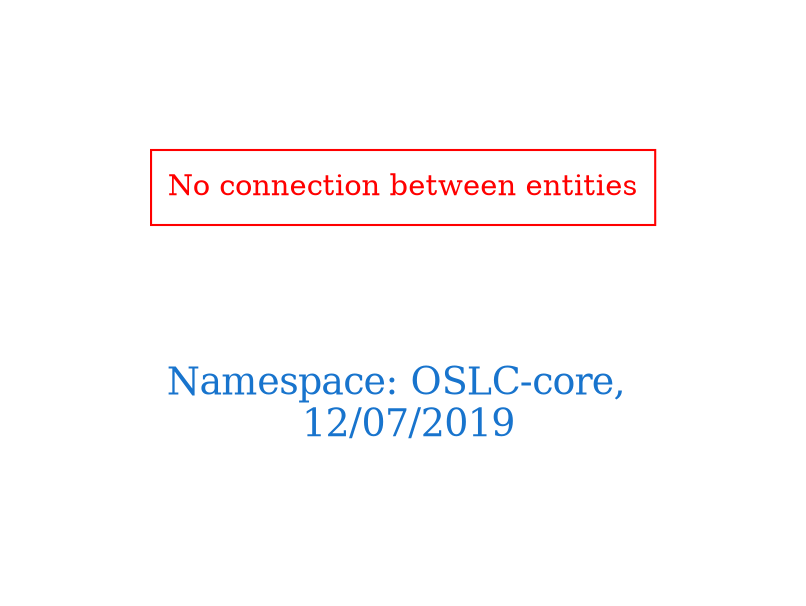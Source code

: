digraph OGIT_ontology {
 graph [ rankdir= LR,pad=1 
fontsize = 18,
fontcolor= dodgerblue3,label = "\n\n\nNamespace: OSLC-core, \n 12/07/2019"];
node[shape=polygon];
edge [  color="gray81"];

"No connection between entities" [fontcolor = "red",color="red", shape="polygon"]
}
